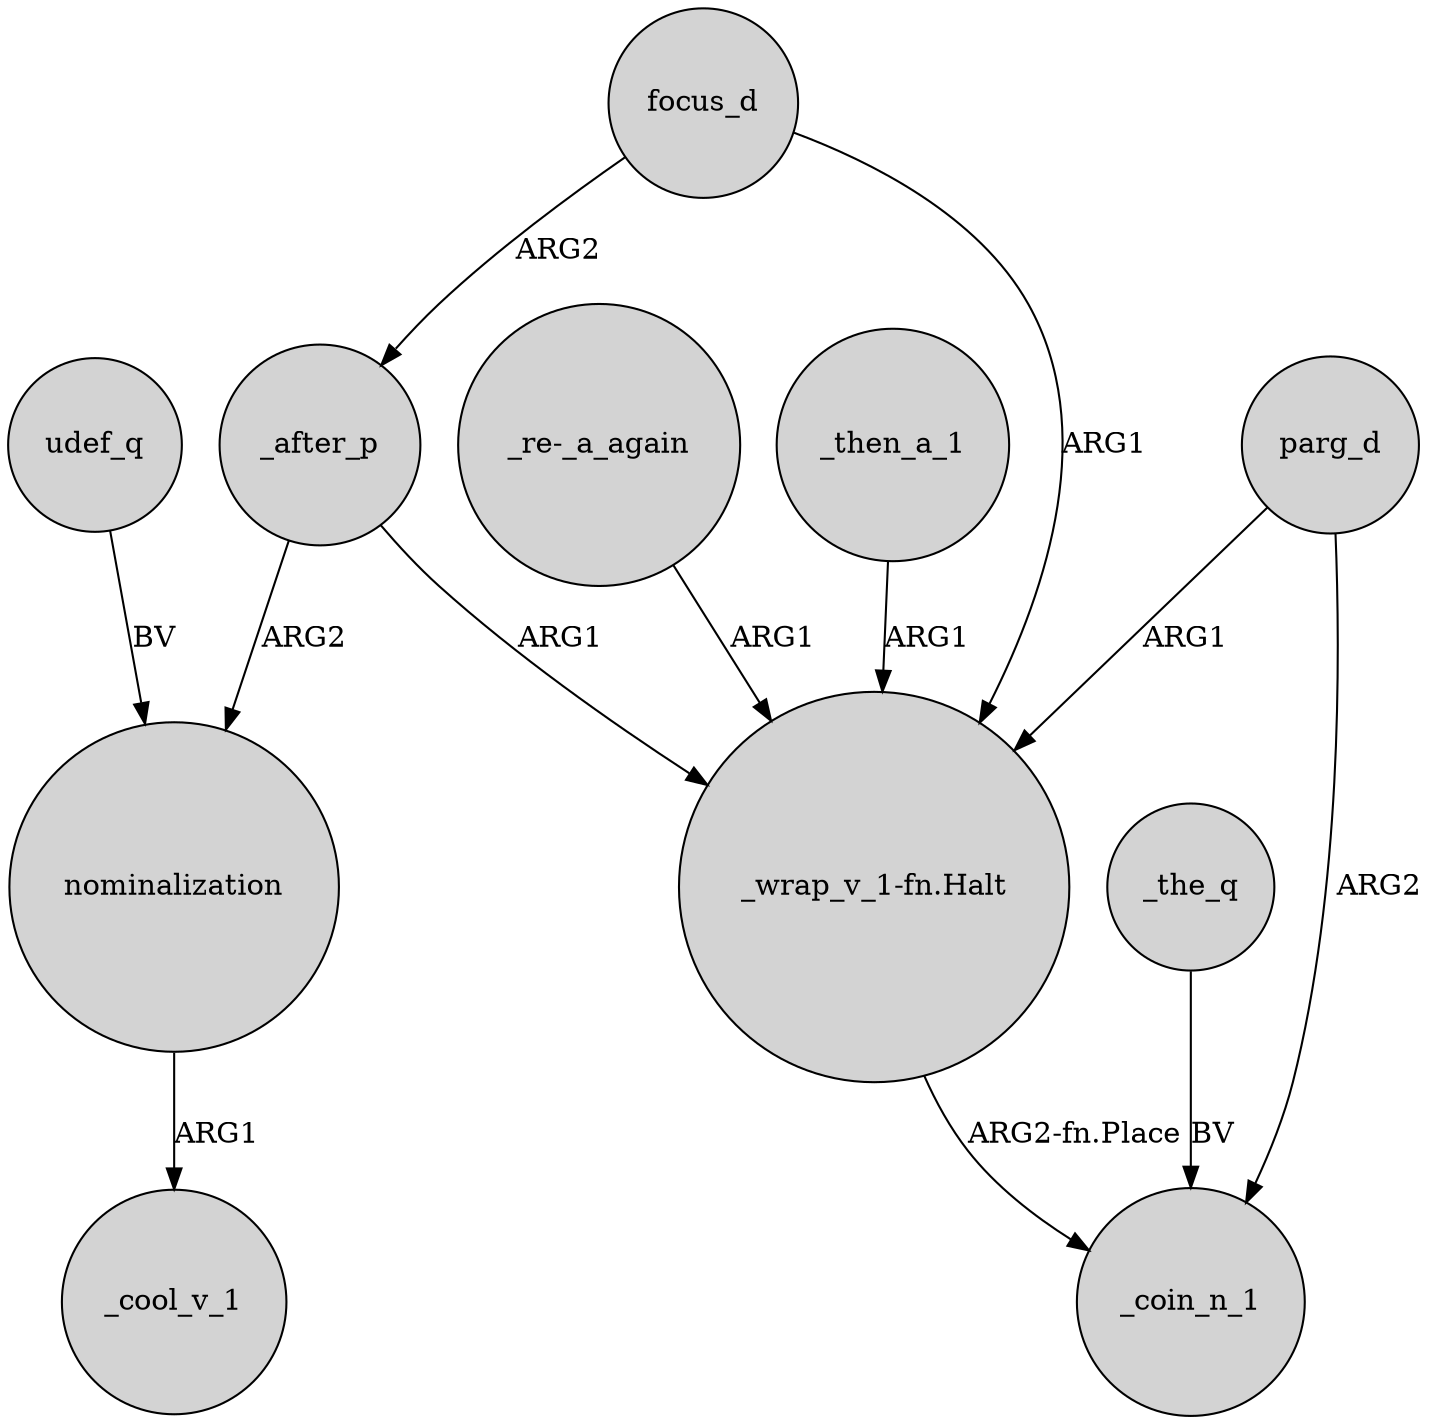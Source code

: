 digraph {
	node [shape=circle style=filled]
	focus_d -> "_wrap_v_1-fn.Halt" [label=ARG1]
	"_re-_a_again" -> "_wrap_v_1-fn.Halt" [label=ARG1]
	parg_d -> _coin_n_1 [label=ARG2]
	parg_d -> "_wrap_v_1-fn.Halt" [label=ARG1]
	_after_p -> "_wrap_v_1-fn.Halt" [label=ARG1]
	_then_a_1 -> "_wrap_v_1-fn.Halt" [label=ARG1]
	"_wrap_v_1-fn.Halt" -> _coin_n_1 [label="ARG2-fn.Place"]
	focus_d -> _after_p [label=ARG2]
	nominalization -> _cool_v_1 [label=ARG1]
	_after_p -> nominalization [label=ARG2]
	udef_q -> nominalization [label=BV]
	_the_q -> _coin_n_1 [label=BV]
}
